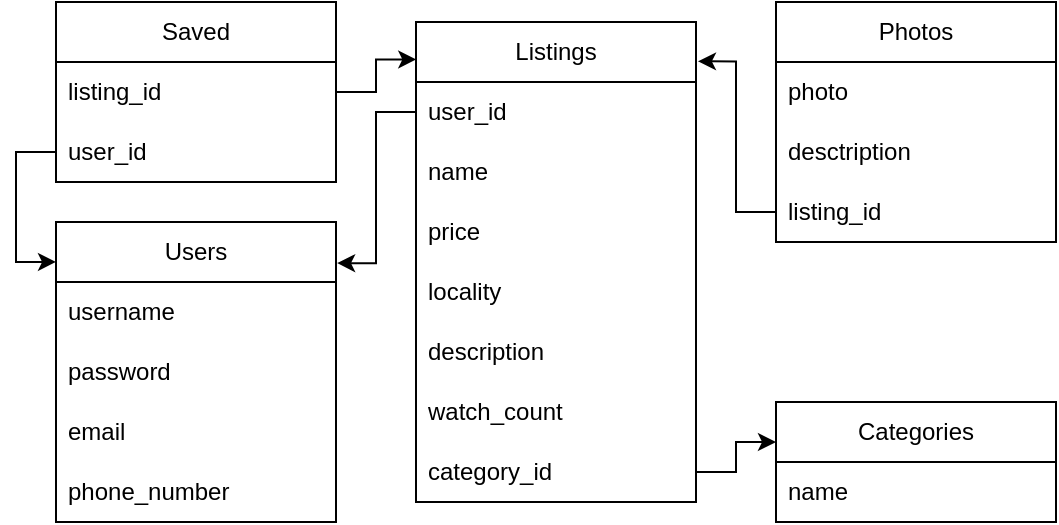 <mxfile version="21.3.7" type="device">
  <diagram name="Page-1" id="TwSyFJ7ag4dOFPG5ZyEe">
    <mxGraphModel dx="1161" dy="638" grid="1" gridSize="10" guides="1" tooltips="1" connect="1" arrows="1" fold="1" page="1" pageScale="1" pageWidth="827" pageHeight="1169" math="0" shadow="0">
      <root>
        <mxCell id="0" />
        <mxCell id="1" parent="0" />
        <mxCell id="Tx9-9Pcmzfj9Pk6M6rrJ-2" value="Categories" style="swimlane;fontStyle=0;childLayout=stackLayout;horizontal=1;startSize=30;horizontalStack=0;resizeParent=1;resizeParentMax=0;resizeLast=0;collapsible=1;marginBottom=0;whiteSpace=wrap;html=1;" parent="1" vertex="1">
          <mxGeometry x="500" y="400" width="140" height="60" as="geometry" />
        </mxCell>
        <mxCell id="Tx9-9Pcmzfj9Pk6M6rrJ-3" value="name" style="text;strokeColor=none;fillColor=none;align=left;verticalAlign=middle;spacingLeft=4;spacingRight=4;overflow=hidden;points=[[0,0.5],[1,0.5]];portConstraint=eastwest;rotatable=0;whiteSpace=wrap;html=1;" parent="Tx9-9Pcmzfj9Pk6M6rrJ-2" vertex="1">
          <mxGeometry y="30" width="140" height="30" as="geometry" />
        </mxCell>
        <mxCell id="Tx9-9Pcmzfj9Pk6M6rrJ-6" value="Listings" style="swimlane;fontStyle=0;childLayout=stackLayout;horizontal=1;startSize=30;horizontalStack=0;resizeParent=1;resizeParentMax=0;resizeLast=0;collapsible=1;marginBottom=0;whiteSpace=wrap;html=1;" parent="1" vertex="1">
          <mxGeometry x="320" y="210" width="140" height="240" as="geometry" />
        </mxCell>
        <mxCell id="Tx9-9Pcmzfj9Pk6M6rrJ-7" value="user_id" style="text;strokeColor=none;fillColor=none;align=left;verticalAlign=middle;spacingLeft=4;spacingRight=4;overflow=hidden;points=[[0,0.5],[1,0.5]];portConstraint=eastwest;rotatable=0;whiteSpace=wrap;html=1;" parent="Tx9-9Pcmzfj9Pk6M6rrJ-6" vertex="1">
          <mxGeometry y="30" width="140" height="30" as="geometry" />
        </mxCell>
        <mxCell id="Tx9-9Pcmzfj9Pk6M6rrJ-8" value="name" style="text;strokeColor=none;fillColor=none;align=left;verticalAlign=middle;spacingLeft=4;spacingRight=4;overflow=hidden;points=[[0,0.5],[1,0.5]];portConstraint=eastwest;rotatable=0;whiteSpace=wrap;html=1;" parent="Tx9-9Pcmzfj9Pk6M6rrJ-6" vertex="1">
          <mxGeometry y="60" width="140" height="30" as="geometry" />
        </mxCell>
        <mxCell id="Tx9-9Pcmzfj9Pk6M6rrJ-9" value="price" style="text;strokeColor=none;fillColor=none;align=left;verticalAlign=middle;spacingLeft=4;spacingRight=4;overflow=hidden;points=[[0,0.5],[1,0.5]];portConstraint=eastwest;rotatable=0;whiteSpace=wrap;html=1;" parent="Tx9-9Pcmzfj9Pk6M6rrJ-6" vertex="1">
          <mxGeometry y="90" width="140" height="30" as="geometry" />
        </mxCell>
        <mxCell id="Tx9-9Pcmzfj9Pk6M6rrJ-15" value="locality" style="text;html=1;strokeColor=none;fillColor=none;align=left;verticalAlign=middle;whiteSpace=wrap;rounded=0;spacingLeft=4;spacingRight=4;" parent="Tx9-9Pcmzfj9Pk6M6rrJ-6" vertex="1">
          <mxGeometry y="120" width="140" height="30" as="geometry" />
        </mxCell>
        <mxCell id="Tx9-9Pcmzfj9Pk6M6rrJ-16" value="description" style="text;html=1;strokeColor=none;fillColor=none;align=left;verticalAlign=middle;whiteSpace=wrap;rounded=0;spacingLeft=4;spacingRight=4;" parent="Tx9-9Pcmzfj9Pk6M6rrJ-6" vertex="1">
          <mxGeometry y="150" width="140" height="30" as="geometry" />
        </mxCell>
        <mxCell id="Tx9-9Pcmzfj9Pk6M6rrJ-17" value="watch_count" style="text;html=1;strokeColor=none;fillColor=none;align=left;verticalAlign=middle;whiteSpace=wrap;rounded=0;spacingLeft=4;spacingRight=4;" parent="Tx9-9Pcmzfj9Pk6M6rrJ-6" vertex="1">
          <mxGeometry y="180" width="140" height="30" as="geometry" />
        </mxCell>
        <mxCell id="Tx9-9Pcmzfj9Pk6M6rrJ-18" value="category_id" style="text;html=1;strokeColor=none;fillColor=none;align=left;verticalAlign=middle;whiteSpace=wrap;rounded=0;spacingLeft=4;spacingRight=4;" parent="Tx9-9Pcmzfj9Pk6M6rrJ-6" vertex="1">
          <mxGeometry y="210" width="140" height="30" as="geometry" />
        </mxCell>
        <mxCell id="Tx9-9Pcmzfj9Pk6M6rrJ-10" value="Users" style="swimlane;fontStyle=0;childLayout=stackLayout;horizontal=1;startSize=30;horizontalStack=0;resizeParent=1;resizeParentMax=0;resizeLast=0;collapsible=1;marginBottom=0;whiteSpace=wrap;html=1;" parent="1" vertex="1">
          <mxGeometry x="140" y="310" width="140" height="150" as="geometry" />
        </mxCell>
        <mxCell id="Tx9-9Pcmzfj9Pk6M6rrJ-11" value="username" style="text;strokeColor=none;fillColor=none;align=left;verticalAlign=middle;spacingLeft=4;spacingRight=4;overflow=hidden;points=[[0,0.5],[1,0.5]];portConstraint=eastwest;rotatable=0;whiteSpace=wrap;html=1;" parent="Tx9-9Pcmzfj9Pk6M6rrJ-10" vertex="1">
          <mxGeometry y="30" width="140" height="30" as="geometry" />
        </mxCell>
        <mxCell id="Tx9-9Pcmzfj9Pk6M6rrJ-12" value="password" style="text;strokeColor=none;fillColor=none;align=left;verticalAlign=middle;spacingLeft=4;spacingRight=4;overflow=hidden;points=[[0,0.5],[1,0.5]];portConstraint=eastwest;rotatable=0;whiteSpace=wrap;html=1;" parent="Tx9-9Pcmzfj9Pk6M6rrJ-10" vertex="1">
          <mxGeometry y="60" width="140" height="30" as="geometry" />
        </mxCell>
        <mxCell id="Tx9-9Pcmzfj9Pk6M6rrJ-13" value="email" style="text;strokeColor=none;fillColor=none;align=left;verticalAlign=middle;spacingLeft=4;spacingRight=4;overflow=hidden;points=[[0,0.5],[1,0.5]];portConstraint=eastwest;rotatable=0;whiteSpace=wrap;html=1;" parent="Tx9-9Pcmzfj9Pk6M6rrJ-10" vertex="1">
          <mxGeometry y="90" width="140" height="30" as="geometry" />
        </mxCell>
        <mxCell id="Tx9-9Pcmzfj9Pk6M6rrJ-14" value="phone_number" style="text;html=1;strokeColor=none;fillColor=none;align=left;verticalAlign=middle;whiteSpace=wrap;rounded=0;spacingLeft=4;spacingRight=4;" parent="Tx9-9Pcmzfj9Pk6M6rrJ-10" vertex="1">
          <mxGeometry y="120" width="140" height="30" as="geometry" />
        </mxCell>
        <mxCell id="Tx9-9Pcmzfj9Pk6M6rrJ-20" value="Photos" style="swimlane;fontStyle=0;childLayout=stackLayout;horizontal=1;startSize=30;horizontalStack=0;resizeParent=1;resizeParentMax=0;resizeLast=0;collapsible=1;marginBottom=0;whiteSpace=wrap;html=1;" parent="1" vertex="1">
          <mxGeometry x="500" y="200" width="140" height="120" as="geometry" />
        </mxCell>
        <mxCell id="Tx9-9Pcmzfj9Pk6M6rrJ-21" value="photo" style="text;strokeColor=none;fillColor=none;align=left;verticalAlign=middle;spacingLeft=4;spacingRight=4;overflow=hidden;points=[[0,0.5],[1,0.5]];portConstraint=eastwest;rotatable=0;whiteSpace=wrap;html=1;" parent="Tx9-9Pcmzfj9Pk6M6rrJ-20" vertex="1">
          <mxGeometry y="30" width="140" height="30" as="geometry" />
        </mxCell>
        <mxCell id="Tx9-9Pcmzfj9Pk6M6rrJ-22" value="desctription" style="text;strokeColor=none;fillColor=none;align=left;verticalAlign=middle;spacingLeft=4;spacingRight=4;overflow=hidden;points=[[0,0.5],[1,0.5]];portConstraint=eastwest;rotatable=0;whiteSpace=wrap;html=1;" parent="Tx9-9Pcmzfj9Pk6M6rrJ-20" vertex="1">
          <mxGeometry y="60" width="140" height="30" as="geometry" />
        </mxCell>
        <mxCell id="Tx9-9Pcmzfj9Pk6M6rrJ-23" value="listing_id" style="text;strokeColor=none;fillColor=none;align=left;verticalAlign=middle;spacingLeft=4;spacingRight=4;overflow=hidden;points=[[0,0.5],[1,0.5]];portConstraint=eastwest;rotatable=0;whiteSpace=wrap;html=1;" parent="Tx9-9Pcmzfj9Pk6M6rrJ-20" vertex="1">
          <mxGeometry y="90" width="140" height="30" as="geometry" />
        </mxCell>
        <mxCell id="Tx9-9Pcmzfj9Pk6M6rrJ-24" style="edgeStyle=orthogonalEdgeStyle;rounded=0;orthogonalLoop=1;jettySize=auto;html=1;exitX=1;exitY=0.5;exitDx=0;exitDy=0;" parent="1" source="Tx9-9Pcmzfj9Pk6M6rrJ-18" edge="1">
          <mxGeometry relative="1" as="geometry">
            <Array as="points">
              <mxPoint x="480" y="435" />
              <mxPoint x="480" y="420" />
              <mxPoint x="500" y="420" />
            </Array>
            <mxPoint x="500" y="420" as="targetPoint" />
          </mxGeometry>
        </mxCell>
        <mxCell id="n-5-G3cGaf4CcfFP6Gq2-1" value="Saved" style="swimlane;fontStyle=0;childLayout=stackLayout;horizontal=1;startSize=30;horizontalStack=0;resizeParent=1;resizeParentMax=0;resizeLast=0;collapsible=1;marginBottom=0;whiteSpace=wrap;html=1;" vertex="1" parent="1">
          <mxGeometry x="140" y="200" width="140" height="90" as="geometry" />
        </mxCell>
        <mxCell id="n-5-G3cGaf4CcfFP6Gq2-3" value="listing_id" style="text;strokeColor=none;fillColor=none;align=left;verticalAlign=middle;spacingLeft=4;spacingRight=4;overflow=hidden;points=[[0,0.5],[1,0.5]];portConstraint=eastwest;rotatable=0;whiteSpace=wrap;html=1;" vertex="1" parent="n-5-G3cGaf4CcfFP6Gq2-1">
          <mxGeometry y="30" width="140" height="30" as="geometry" />
        </mxCell>
        <mxCell id="n-5-G3cGaf4CcfFP6Gq2-2" value="user_id" style="text;strokeColor=none;fillColor=none;align=left;verticalAlign=middle;spacingLeft=4;spacingRight=4;overflow=hidden;points=[[0,0.5],[1,0.5]];portConstraint=eastwest;rotatable=0;whiteSpace=wrap;html=1;" vertex="1" parent="n-5-G3cGaf4CcfFP6Gq2-1">
          <mxGeometry y="60" width="140" height="30" as="geometry" />
        </mxCell>
        <mxCell id="n-5-G3cGaf4CcfFP6Gq2-6" style="edgeStyle=orthogonalEdgeStyle;rounded=0;orthogonalLoop=1;jettySize=auto;html=1;entryX=1.007;entryY=0.082;entryDx=0;entryDy=0;entryPerimeter=0;" edge="1" parent="1" source="Tx9-9Pcmzfj9Pk6M6rrJ-23" target="Tx9-9Pcmzfj9Pk6M6rrJ-6">
          <mxGeometry relative="1" as="geometry">
            <mxPoint x="480" y="230" as="targetPoint" />
            <Array as="points">
              <mxPoint x="480" y="305" />
              <mxPoint x="480" y="230" />
            </Array>
          </mxGeometry>
        </mxCell>
        <mxCell id="n-5-G3cGaf4CcfFP6Gq2-7" style="edgeStyle=orthogonalEdgeStyle;rounded=0;orthogonalLoop=1;jettySize=auto;html=1;exitX=0;exitY=0.5;exitDx=0;exitDy=0;entryX=1.004;entryY=0.137;entryDx=0;entryDy=0;entryPerimeter=0;" edge="1" parent="1" source="Tx9-9Pcmzfj9Pk6M6rrJ-7" target="Tx9-9Pcmzfj9Pk6M6rrJ-10">
          <mxGeometry relative="1" as="geometry">
            <mxPoint x="300" y="330" as="targetPoint" />
            <Array as="points">
              <mxPoint x="300" y="255" />
              <mxPoint x="300" y="331" />
            </Array>
          </mxGeometry>
        </mxCell>
        <mxCell id="n-5-G3cGaf4CcfFP6Gq2-9" style="edgeStyle=orthogonalEdgeStyle;rounded=0;orthogonalLoop=1;jettySize=auto;html=1;entryX=0;entryY=0.133;entryDx=0;entryDy=0;entryPerimeter=0;" edge="1" parent="1" source="n-5-G3cGaf4CcfFP6Gq2-2" target="Tx9-9Pcmzfj9Pk6M6rrJ-10">
          <mxGeometry relative="1" as="geometry">
            <mxPoint x="110" y="330" as="targetPoint" />
            <Array as="points">
              <mxPoint x="120" y="275" />
              <mxPoint x="120" y="330" />
            </Array>
          </mxGeometry>
        </mxCell>
        <mxCell id="n-5-G3cGaf4CcfFP6Gq2-10" style="edgeStyle=orthogonalEdgeStyle;rounded=0;orthogonalLoop=1;jettySize=auto;html=1;entryX=0.001;entryY=0.078;entryDx=0;entryDy=0;entryPerimeter=0;" edge="1" parent="1" source="n-5-G3cGaf4CcfFP6Gq2-3" target="Tx9-9Pcmzfj9Pk6M6rrJ-6">
          <mxGeometry relative="1" as="geometry">
            <mxPoint x="300" y="230" as="targetPoint" />
          </mxGeometry>
        </mxCell>
      </root>
    </mxGraphModel>
  </diagram>
</mxfile>
